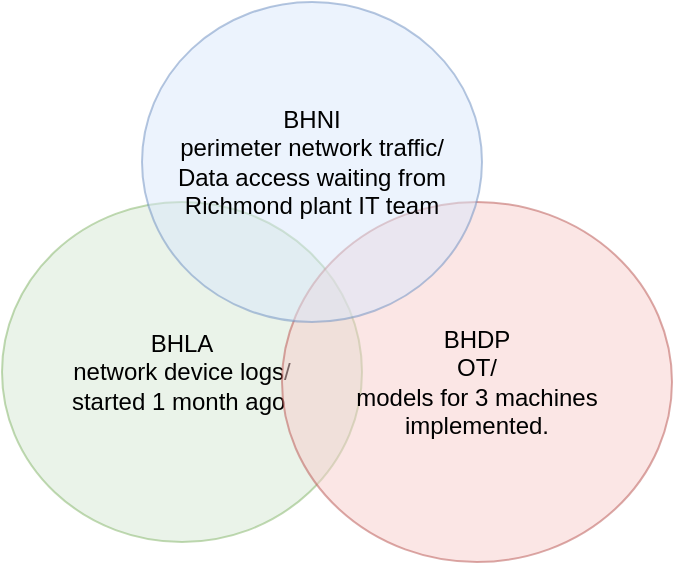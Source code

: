 <mxfile version="24.2.3" type="github">
  <diagram name="Page-1" id="j0l2RVWRGB5FtL_zE_I2">
    <mxGraphModel dx="1191" dy="587" grid="1" gridSize="10" guides="1" tooltips="1" connect="1" arrows="1" fold="1" page="1" pageScale="1" pageWidth="850" pageHeight="1100" math="0" shadow="0">
      <root>
        <mxCell id="0" />
        <mxCell id="1" parent="0" />
        <mxCell id="pt1bes6IbwtNPl0ZRnzL-4" value="BHLA&lt;div&gt;network device logs/&lt;/div&gt;&lt;div&gt;started 1 month ago&amp;nbsp;&lt;/div&gt;" style="ellipse;whiteSpace=wrap;html=1;opacity=50;fillColor=#d5e8d4;strokeColor=#82b366;" parent="1" vertex="1">
          <mxGeometry x="320" y="230" width="180" height="170" as="geometry" />
        </mxCell>
        <mxCell id="pt1bes6IbwtNPl0ZRnzL-5" value="BHDP&lt;div&gt;OT/&lt;/div&gt;&lt;div&gt;&lt;span style=&quot;background-color: initial;&quot;&gt;models for 3 machines implemented.&lt;/span&gt;&lt;/div&gt;" style="ellipse;whiteSpace=wrap;html=1;opacity=50;fillColor=#f8cecc;strokeColor=#b85450;" parent="1" vertex="1">
          <mxGeometry x="460" y="230" width="195" height="180" as="geometry" />
        </mxCell>
        <mxCell id="pt1bes6IbwtNPl0ZRnzL-2" value="BHNI&lt;div&gt;perimeter network traffic/&lt;/div&gt;&lt;div&gt;Data access waiting from Richmond plant IT team&lt;/div&gt;" style="ellipse;whiteSpace=wrap;html=1;opacity=50;fillColor=#dae8fc;strokeColor=#6c8ebf;" parent="1" vertex="1">
          <mxGeometry x="390" y="130" width="170" height="160" as="geometry" />
        </mxCell>
      </root>
    </mxGraphModel>
  </diagram>
</mxfile>
